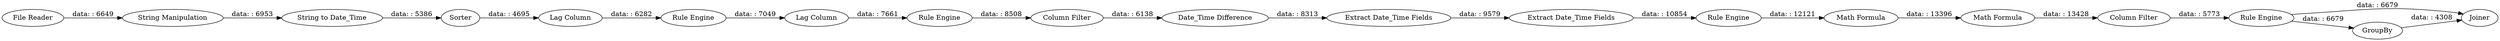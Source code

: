digraph {
	"326043637687856067_44" [label="Math Formula"]
	"326043637687856067_8" [label="Rule Engine"]
	"326043637687856067_2" [label="File Reader"]
	"326043637687856067_11" [label="Rule Engine"]
	"326043637687856067_4" [label="String Manipulation"]
	"326043637687856067_10" [label="Date_Time Difference"]
	"326043637687856067_7" [label="Lag Column"]
	"326043637687856067_47" [label="Rule Engine"]
	"326043637687856067_3" [label="String to Date_Time"]
	"326043637687856067_48" [label=Joiner]
	"326043637687856067_14" [label="Rule Engine"]
	"326043637687856067_5" [label=Sorter]
	"326043637687856067_9" [label="Column Filter"]
	"326043637687856067_45" [label="Column Filter"]
	"326043637687856067_46" [label=GroupBy]
	"326043637687856067_6" [label="Lag Column"]
	"326043637687856067_43" [label="Math Formula"]
	"326043637687856067_13" [label="Extract Date_Time Fields"]
	"326043637687856067_12" [label="Extract Date_Time Fields"]
	"326043637687856067_8" -> "326043637687856067_9" [label="data: : 8508"]
	"326043637687856067_45" -> "326043637687856067_47" [label="data: : 5773"]
	"326043637687856067_2" -> "326043637687856067_4" [label="data: : 6649"]
	"326043637687856067_13" -> "326043637687856067_14" [label="data: : 10854"]
	"326043637687856067_6" -> "326043637687856067_11" [label="data: : 6282"]
	"326043637687856067_11" -> "326043637687856067_7" [label="data: : 7049"]
	"326043637687856067_7" -> "326043637687856067_8" [label="data: : 7661"]
	"326043637687856067_12" -> "326043637687856067_13" [label="data: : 9579"]
	"326043637687856067_44" -> "326043637687856067_45" [label="data: : 13428"]
	"326043637687856067_47" -> "326043637687856067_46" [label="data: : 6679"]
	"326043637687856067_14" -> "326043637687856067_43" [label="data: : 12121"]
	"326043637687856067_9" -> "326043637687856067_10" [label="data: : 6138"]
	"326043637687856067_43" -> "326043637687856067_44" [label="data: : 13396"]
	"326043637687856067_47" -> "326043637687856067_48" [label="data: : 6679"]
	"326043637687856067_3" -> "326043637687856067_5" [label="data: : 5386"]
	"326043637687856067_5" -> "326043637687856067_6" [label="data: : 4695"]
	"326043637687856067_4" -> "326043637687856067_3" [label="data: : 6953"]
	"326043637687856067_10" -> "326043637687856067_12" [label="data: : 8313"]
	"326043637687856067_46" -> "326043637687856067_48" [label="data: : 4308"]
	rankdir=LR
}

